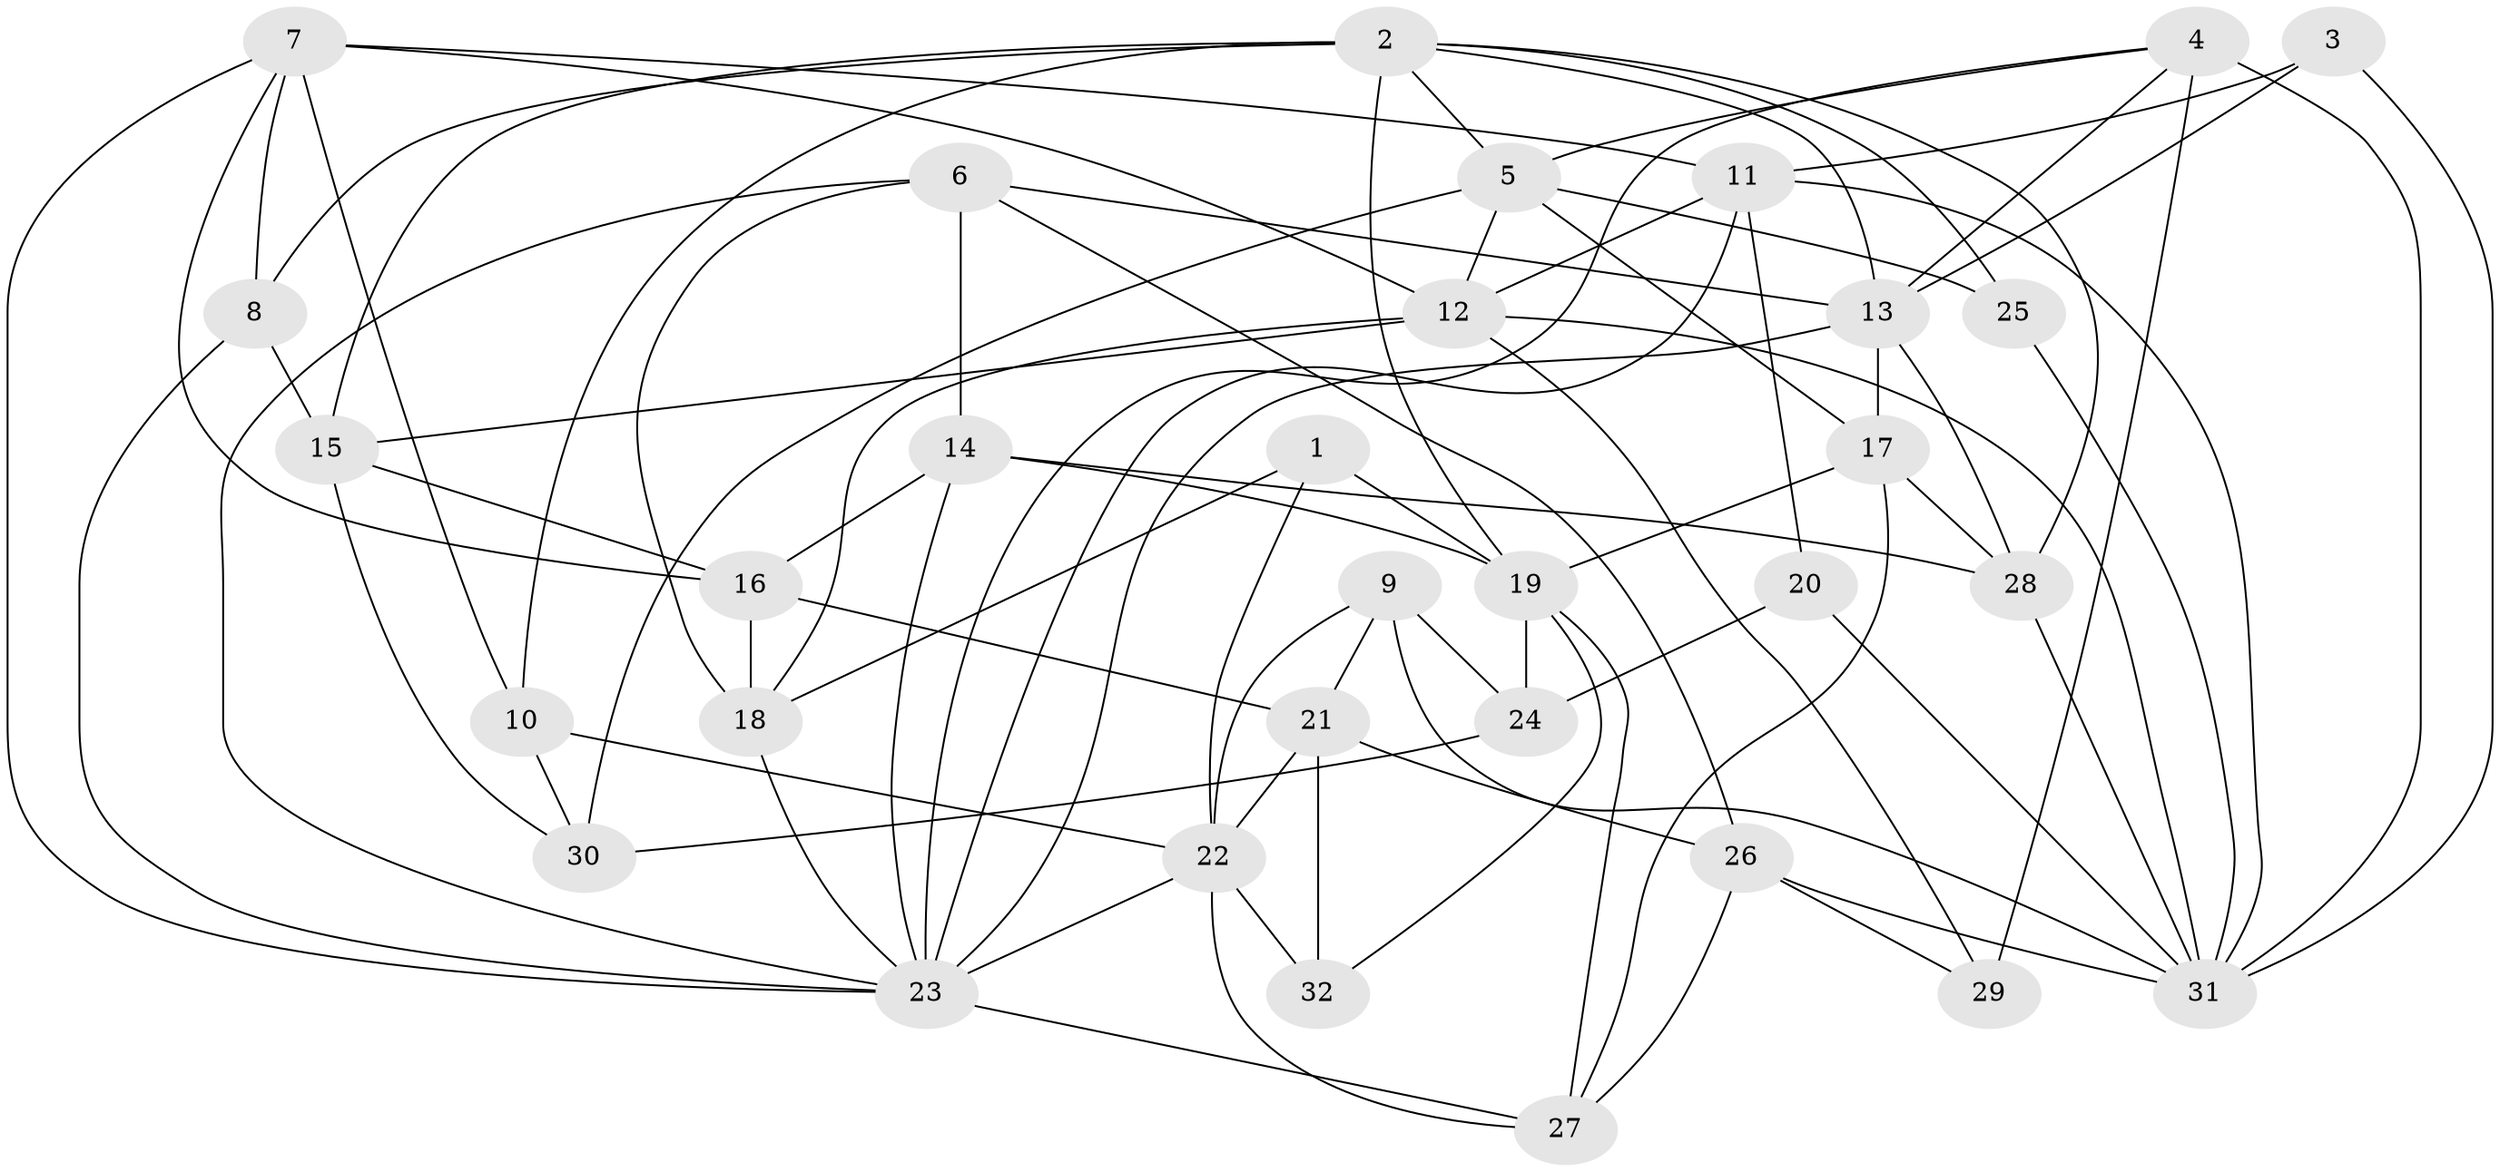 // original degree distribution, {7: 0.05084745762711865, 2: 0.13559322033898305, 4: 0.3898305084745763, 3: 0.22033898305084745, 6: 0.03389830508474576, 5: 0.13559322033898305, 8: 0.03389830508474576}
// Generated by graph-tools (version 1.1) at 2025/50/03/09/25 03:50:09]
// undirected, 32 vertices, 83 edges
graph export_dot {
graph [start="1"]
  node [color=gray90,style=filled];
  1;
  2;
  3;
  4;
  5;
  6;
  7;
  8;
  9;
  10;
  11;
  12;
  13;
  14;
  15;
  16;
  17;
  18;
  19;
  20;
  21;
  22;
  23;
  24;
  25;
  26;
  27;
  28;
  29;
  30;
  31;
  32;
  1 -- 18 [weight=1.0];
  1 -- 19 [weight=1.0];
  1 -- 22 [weight=1.0];
  2 -- 5 [weight=1.0];
  2 -- 8 [weight=1.0];
  2 -- 10 [weight=1.0];
  2 -- 13 [weight=1.0];
  2 -- 15 [weight=1.0];
  2 -- 19 [weight=1.0];
  2 -- 25 [weight=1.0];
  2 -- 28 [weight=1.0];
  3 -- 11 [weight=1.0];
  3 -- 13 [weight=1.0];
  3 -- 31 [weight=1.0];
  4 -- 5 [weight=1.0];
  4 -- 13 [weight=1.0];
  4 -- 23 [weight=1.0];
  4 -- 29 [weight=2.0];
  4 -- 31 [weight=1.0];
  5 -- 12 [weight=1.0];
  5 -- 17 [weight=1.0];
  5 -- 25 [weight=1.0];
  5 -- 30 [weight=1.0];
  6 -- 13 [weight=1.0];
  6 -- 14 [weight=1.0];
  6 -- 18 [weight=1.0];
  6 -- 23 [weight=1.0];
  6 -- 26 [weight=1.0];
  7 -- 8 [weight=1.0];
  7 -- 10 [weight=1.0];
  7 -- 11 [weight=1.0];
  7 -- 12 [weight=1.0];
  7 -- 16 [weight=1.0];
  7 -- 23 [weight=1.0];
  8 -- 15 [weight=1.0];
  8 -- 23 [weight=1.0];
  9 -- 21 [weight=1.0];
  9 -- 22 [weight=1.0];
  9 -- 24 [weight=1.0];
  9 -- 31 [weight=1.0];
  10 -- 22 [weight=1.0];
  10 -- 30 [weight=1.0];
  11 -- 12 [weight=1.0];
  11 -- 20 [weight=1.0];
  11 -- 23 [weight=1.0];
  11 -- 31 [weight=1.0];
  12 -- 15 [weight=1.0];
  12 -- 18 [weight=1.0];
  12 -- 29 [weight=1.0];
  12 -- 31 [weight=1.0];
  13 -- 17 [weight=1.0];
  13 -- 23 [weight=1.0];
  13 -- 28 [weight=1.0];
  14 -- 16 [weight=1.0];
  14 -- 19 [weight=1.0];
  14 -- 23 [weight=1.0];
  14 -- 28 [weight=1.0];
  15 -- 16 [weight=1.0];
  15 -- 30 [weight=1.0];
  16 -- 18 [weight=1.0];
  16 -- 21 [weight=1.0];
  17 -- 19 [weight=1.0];
  17 -- 27 [weight=1.0];
  17 -- 28 [weight=1.0];
  18 -- 23 [weight=1.0];
  19 -- 24 [weight=1.0];
  19 -- 27 [weight=1.0];
  19 -- 32 [weight=2.0];
  20 -- 24 [weight=2.0];
  20 -- 31 [weight=1.0];
  21 -- 22 [weight=1.0];
  21 -- 26 [weight=1.0];
  21 -- 32 [weight=1.0];
  22 -- 23 [weight=2.0];
  22 -- 27 [weight=1.0];
  22 -- 32 [weight=2.0];
  23 -- 27 [weight=1.0];
  24 -- 30 [weight=1.0];
  25 -- 31 [weight=1.0];
  26 -- 27 [weight=1.0];
  26 -- 29 [weight=1.0];
  26 -- 31 [weight=1.0];
  28 -- 31 [weight=1.0];
}

